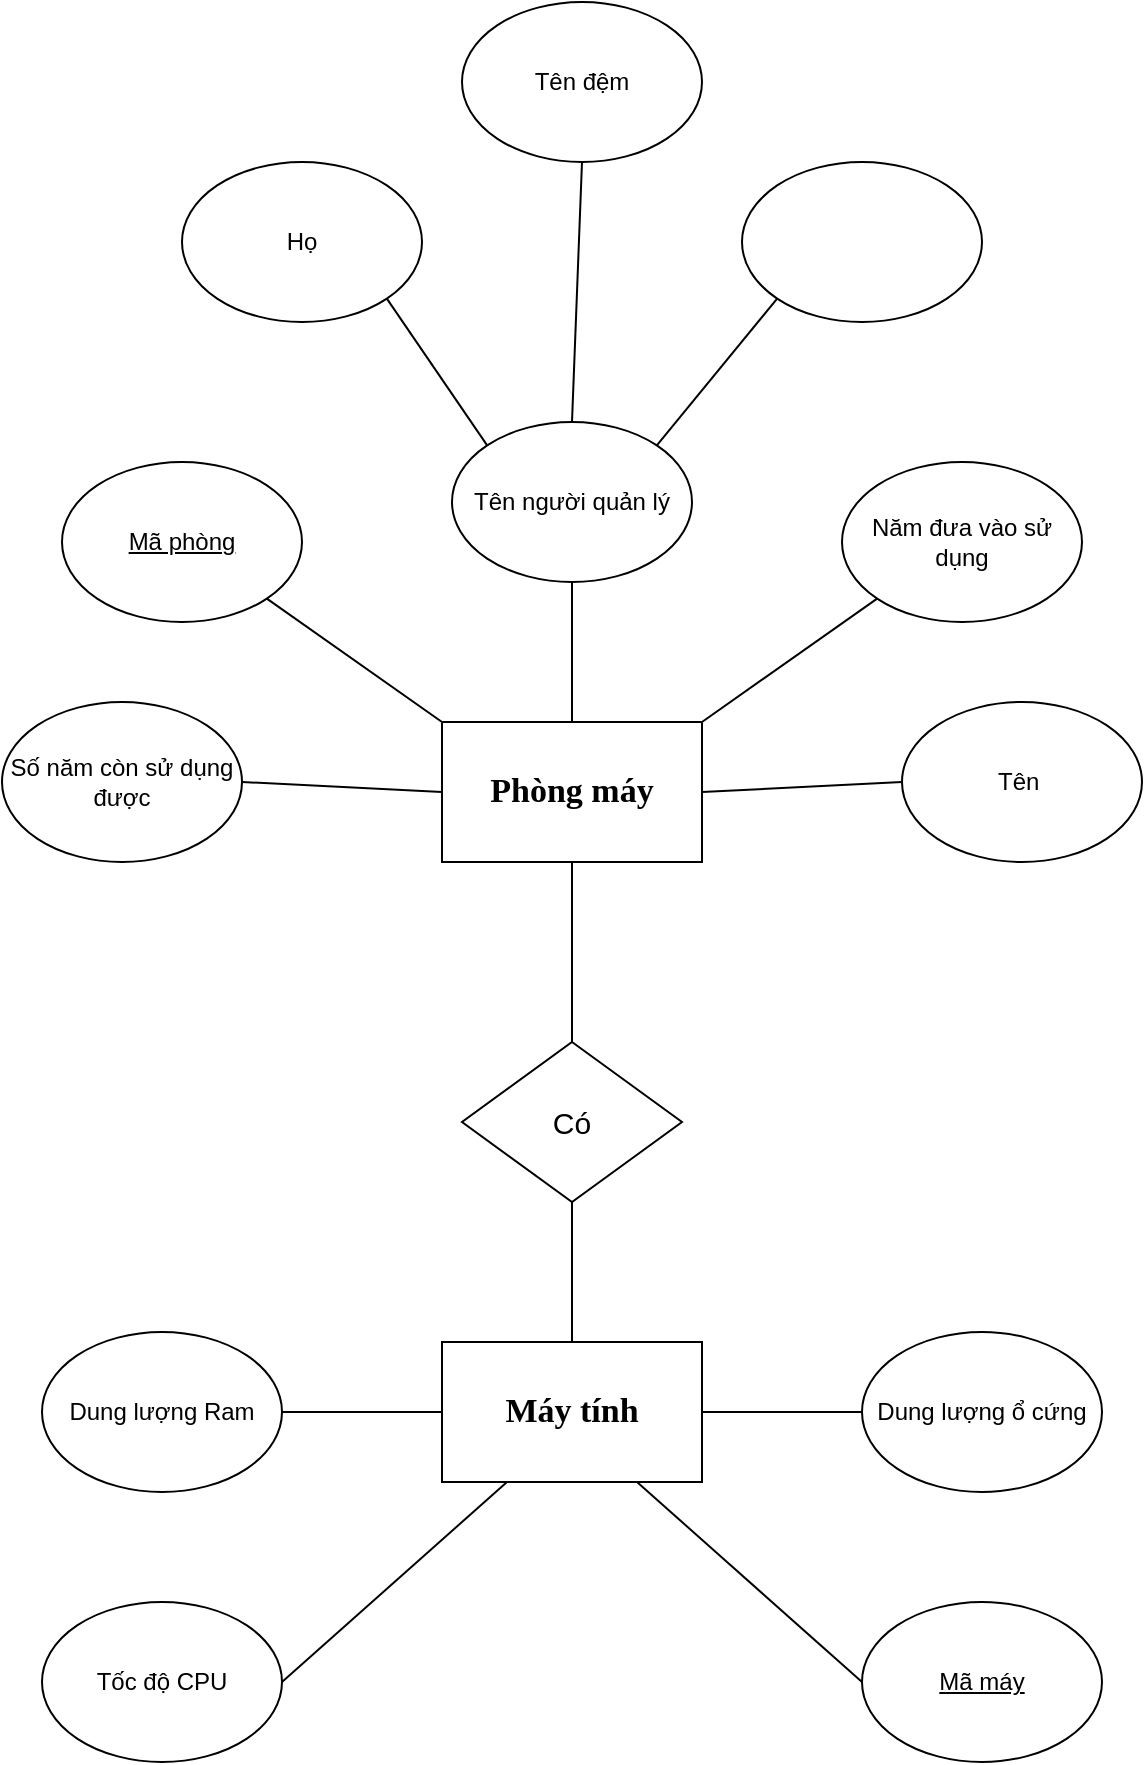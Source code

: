 <mxfile version="26.1.2">
  <diagram name="Trang-1" id="s-MOfGzKKTbOnpcGpGBZ">
    <mxGraphModel dx="1050" dy="1726" grid="1" gridSize="10" guides="1" tooltips="1" connect="1" arrows="1" fold="1" page="1" pageScale="1" pageWidth="827" pageHeight="1169" math="0" shadow="0">
      <root>
        <mxCell id="0" />
        <mxCell id="1" parent="0" />
        <mxCell id="WG8jmhk7w7ii_bovOvtr-1" value="Phòng máy" style="rounded=0;whiteSpace=wrap;html=1;fontFamily=Times New Roman;fontStyle=1;fontSize=17;" vertex="1" parent="1">
          <mxGeometry x="350" y="250" width="130" height="70" as="geometry" />
        </mxCell>
        <mxCell id="WG8jmhk7w7ii_bovOvtr-2" value="" style="endArrow=none;html=1;rounded=0;entryX=0.5;entryY=1;entryDx=0;entryDy=0;" edge="1" parent="1" target="WG8jmhk7w7ii_bovOvtr-1">
          <mxGeometry width="50" height="50" relative="1" as="geometry">
            <mxPoint x="415" y="410" as="sourcePoint" />
            <mxPoint x="440" y="270" as="targetPoint" />
            <Array as="points" />
          </mxGeometry>
        </mxCell>
        <mxCell id="WG8jmhk7w7ii_bovOvtr-3" value="Có" style="rhombus;whiteSpace=wrap;html=1;fontSize=15;" vertex="1" parent="1">
          <mxGeometry x="360" y="410" width="110" height="80" as="geometry" />
        </mxCell>
        <mxCell id="WG8jmhk7w7ii_bovOvtr-4" value="Máy tính" style="rounded=0;whiteSpace=wrap;html=1;fontFamily=Times New Roman;fontSize=17;fontStyle=1" vertex="1" parent="1">
          <mxGeometry x="350" y="560" width="130" height="70" as="geometry" />
        </mxCell>
        <mxCell id="WG8jmhk7w7ii_bovOvtr-5" value="" style="endArrow=none;html=1;rounded=0;entryX=0.5;entryY=1;entryDx=0;entryDy=0;exitX=0.5;exitY=0;exitDx=0;exitDy=0;" edge="1" parent="1" source="WG8jmhk7w7ii_bovOvtr-4" target="WG8jmhk7w7ii_bovOvtr-3">
          <mxGeometry width="50" height="50" relative="1" as="geometry">
            <mxPoint x="390" y="620" as="sourcePoint" />
            <mxPoint x="440" y="570" as="targetPoint" />
          </mxGeometry>
        </mxCell>
        <mxCell id="WG8jmhk7w7ii_bovOvtr-7" value="" style="endArrow=none;html=1;rounded=0;" edge="1" parent="1">
          <mxGeometry width="50" height="50" relative="1" as="geometry">
            <mxPoint x="560" y="595" as="sourcePoint" />
            <mxPoint x="480" y="595" as="targetPoint" />
          </mxGeometry>
        </mxCell>
        <mxCell id="WG8jmhk7w7ii_bovOvtr-8" value="Dung lượng ổ cứng" style="ellipse;whiteSpace=wrap;html=1;" vertex="1" parent="1">
          <mxGeometry x="560" y="555" width="120" height="80" as="geometry" />
        </mxCell>
        <mxCell id="WG8jmhk7w7ii_bovOvtr-9" value="" style="endArrow=none;html=1;rounded=0;exitX=0.75;exitY=1;exitDx=0;exitDy=0;entryX=0;entryY=0.5;entryDx=0;entryDy=0;" edge="1" parent="1" source="WG8jmhk7w7ii_bovOvtr-4" target="WG8jmhk7w7ii_bovOvtr-10">
          <mxGeometry width="50" height="50" relative="1" as="geometry">
            <mxPoint x="390" y="520" as="sourcePoint" />
            <mxPoint x="560" y="720" as="targetPoint" />
            <Array as="points" />
          </mxGeometry>
        </mxCell>
        <mxCell id="WG8jmhk7w7ii_bovOvtr-10" value="&lt;u&gt;Mã máy&lt;/u&gt;" style="ellipse;whiteSpace=wrap;html=1;" vertex="1" parent="1">
          <mxGeometry x="560" y="690" width="120" height="80" as="geometry" />
        </mxCell>
        <mxCell id="WG8jmhk7w7ii_bovOvtr-11" value="Tốc độ CPU" style="ellipse;whiteSpace=wrap;html=1;" vertex="1" parent="1">
          <mxGeometry x="150" y="690" width="120" height="80" as="geometry" />
        </mxCell>
        <mxCell id="WG8jmhk7w7ii_bovOvtr-12" value="" style="endArrow=none;html=1;rounded=0;entryX=0.25;entryY=1;entryDx=0;entryDy=0;exitX=1;exitY=0.5;exitDx=0;exitDy=0;" edge="1" parent="1" source="WG8jmhk7w7ii_bovOvtr-11" target="WG8jmhk7w7ii_bovOvtr-4">
          <mxGeometry width="50" height="50" relative="1" as="geometry">
            <mxPoint x="390" y="620" as="sourcePoint" />
            <mxPoint x="440" y="570" as="targetPoint" />
            <Array as="points">
              <mxPoint x="270" y="730" />
            </Array>
          </mxGeometry>
        </mxCell>
        <mxCell id="WG8jmhk7w7ii_bovOvtr-13" value="Dung lượng Ram" style="ellipse;whiteSpace=wrap;html=1;" vertex="1" parent="1">
          <mxGeometry x="150" y="555" width="120" height="80" as="geometry" />
        </mxCell>
        <mxCell id="WG8jmhk7w7ii_bovOvtr-14" value="" style="endArrow=none;html=1;rounded=0;exitX=1;exitY=0.5;exitDx=0;exitDy=0;entryX=0;entryY=0.5;entryDx=0;entryDy=0;" edge="1" parent="1" source="WG8jmhk7w7ii_bovOvtr-13" target="WG8jmhk7w7ii_bovOvtr-4">
          <mxGeometry width="50" height="50" relative="1" as="geometry">
            <mxPoint x="390" y="620" as="sourcePoint" />
            <mxPoint x="440" y="570" as="targetPoint" />
          </mxGeometry>
        </mxCell>
        <mxCell id="WG8jmhk7w7ii_bovOvtr-15" value="Số năm còn sử dụng được" style="ellipse;whiteSpace=wrap;html=1;" vertex="1" parent="1">
          <mxGeometry x="130" y="240" width="120" height="80" as="geometry" />
        </mxCell>
        <mxCell id="WG8jmhk7w7ii_bovOvtr-16" value="Tên&amp;nbsp;" style="ellipse;whiteSpace=wrap;html=1;" vertex="1" parent="1">
          <mxGeometry x="580" y="240" width="120" height="80" as="geometry" />
        </mxCell>
        <mxCell id="WG8jmhk7w7ii_bovOvtr-17" value="Năm đưa vào sử dụng" style="ellipse;whiteSpace=wrap;html=1;" vertex="1" parent="1">
          <mxGeometry x="550" y="120" width="120" height="80" as="geometry" />
        </mxCell>
        <mxCell id="WG8jmhk7w7ii_bovOvtr-18" value="Mã phòng" style="ellipse;whiteSpace=wrap;html=1;fontStyle=4" vertex="1" parent="1">
          <mxGeometry x="160" y="120" width="120" height="80" as="geometry" />
        </mxCell>
        <mxCell id="WG8jmhk7w7ii_bovOvtr-19" value="" style="endArrow=none;html=1;rounded=0;entryX=1;entryY=1;entryDx=0;entryDy=0;exitX=0;exitY=0;exitDx=0;exitDy=0;" edge="1" parent="1" source="WG8jmhk7w7ii_bovOvtr-1" target="WG8jmhk7w7ii_bovOvtr-18">
          <mxGeometry width="50" height="50" relative="1" as="geometry">
            <mxPoint x="390" y="220" as="sourcePoint" />
            <mxPoint x="440" y="170" as="targetPoint" />
          </mxGeometry>
        </mxCell>
        <mxCell id="WG8jmhk7w7ii_bovOvtr-20" value="" style="endArrow=none;html=1;rounded=0;entryX=0;entryY=0.5;entryDx=0;entryDy=0;exitX=1;exitY=0.5;exitDx=0;exitDy=0;" edge="1" parent="1" source="WG8jmhk7w7ii_bovOvtr-1" target="WG8jmhk7w7ii_bovOvtr-16">
          <mxGeometry width="50" height="50" relative="1" as="geometry">
            <mxPoint x="480" y="290" as="sourcePoint" />
            <mxPoint x="530" y="240" as="targetPoint" />
          </mxGeometry>
        </mxCell>
        <mxCell id="WG8jmhk7w7ii_bovOvtr-21" value="" style="endArrow=none;html=1;rounded=0;exitX=0;exitY=0.5;exitDx=0;exitDy=0;entryX=1;entryY=0.5;entryDx=0;entryDy=0;" edge="1" parent="1" source="WG8jmhk7w7ii_bovOvtr-1" target="WG8jmhk7w7ii_bovOvtr-15">
          <mxGeometry width="50" height="50" relative="1" as="geometry">
            <mxPoint x="390" y="220" as="sourcePoint" />
            <mxPoint x="440" y="170" as="targetPoint" />
          </mxGeometry>
        </mxCell>
        <mxCell id="WG8jmhk7w7ii_bovOvtr-22" value="" style="endArrow=none;html=1;rounded=0;entryX=0;entryY=1;entryDx=0;entryDy=0;exitX=1;exitY=0;exitDx=0;exitDy=0;" edge="1" parent="1" source="WG8jmhk7w7ii_bovOvtr-1" target="WG8jmhk7w7ii_bovOvtr-17">
          <mxGeometry width="50" height="50" relative="1" as="geometry">
            <mxPoint x="390" y="220" as="sourcePoint" />
            <mxPoint x="440" y="170" as="targetPoint" />
          </mxGeometry>
        </mxCell>
        <mxCell id="WG8jmhk7w7ii_bovOvtr-23" value="" style="endArrow=none;html=1;rounded=0;exitX=0.5;exitY=0;exitDx=0;exitDy=0;" edge="1" parent="1" source="WG8jmhk7w7ii_bovOvtr-1">
          <mxGeometry width="50" height="50" relative="1" as="geometry">
            <mxPoint x="390" y="220" as="sourcePoint" />
            <mxPoint x="415" y="180" as="targetPoint" />
          </mxGeometry>
        </mxCell>
        <mxCell id="WG8jmhk7w7ii_bovOvtr-24" value="Tên người quản lý" style="ellipse;whiteSpace=wrap;html=1;" vertex="1" parent="1">
          <mxGeometry x="355" y="100" width="120" height="80" as="geometry" />
        </mxCell>
        <mxCell id="WG8jmhk7w7ii_bovOvtr-25" value="Tên đệm" style="ellipse;whiteSpace=wrap;html=1;" vertex="1" parent="1">
          <mxGeometry x="360" y="-110" width="120" height="80" as="geometry" />
        </mxCell>
        <mxCell id="WG8jmhk7w7ii_bovOvtr-26" value="Họ" style="ellipse;whiteSpace=wrap;html=1;" vertex="1" parent="1">
          <mxGeometry x="220" y="-30" width="120" height="80" as="geometry" />
        </mxCell>
        <mxCell id="WG8jmhk7w7ii_bovOvtr-27" value="" style="ellipse;whiteSpace=wrap;html=1;" vertex="1" parent="1">
          <mxGeometry x="500" y="-30" width="120" height="80" as="geometry" />
        </mxCell>
        <mxCell id="WG8jmhk7w7ii_bovOvtr-28" value="" style="endArrow=none;html=1;rounded=0;entryX=0;entryY=1;entryDx=0;entryDy=0;exitX=1;exitY=0;exitDx=0;exitDy=0;" edge="1" parent="1" source="WG8jmhk7w7ii_bovOvtr-24" target="WG8jmhk7w7ii_bovOvtr-27">
          <mxGeometry width="50" height="50" relative="1" as="geometry">
            <mxPoint x="390" y="110" as="sourcePoint" />
            <mxPoint x="440" y="60" as="targetPoint" />
          </mxGeometry>
        </mxCell>
        <mxCell id="WG8jmhk7w7ii_bovOvtr-30" value="" style="endArrow=none;html=1;rounded=0;entryX=1;entryY=1;entryDx=0;entryDy=0;exitX=0;exitY=0;exitDx=0;exitDy=0;" edge="1" parent="1" source="WG8jmhk7w7ii_bovOvtr-24" target="WG8jmhk7w7ii_bovOvtr-26">
          <mxGeometry width="50" height="50" relative="1" as="geometry">
            <mxPoint x="380" y="100" as="sourcePoint" />
            <mxPoint x="440" y="60" as="targetPoint" />
          </mxGeometry>
        </mxCell>
        <mxCell id="WG8jmhk7w7ii_bovOvtr-31" value="" style="endArrow=none;html=1;rounded=0;entryX=0.5;entryY=1;entryDx=0;entryDy=0;exitX=0.5;exitY=0;exitDx=0;exitDy=0;" edge="1" parent="1" source="WG8jmhk7w7ii_bovOvtr-24" target="WG8jmhk7w7ii_bovOvtr-25">
          <mxGeometry width="50" height="50" relative="1" as="geometry">
            <mxPoint x="390" y="110" as="sourcePoint" />
            <mxPoint x="440" y="60" as="targetPoint" />
          </mxGeometry>
        </mxCell>
      </root>
    </mxGraphModel>
  </diagram>
</mxfile>
